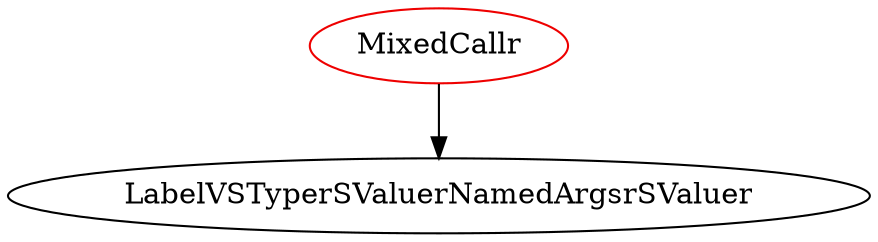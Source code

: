 digraph mixedcallr{
MixedCallr -> LabelVSTyperSValuerNamedArgsrSValuer;
MixedCallr	[shape=oval, color=red2, label="MixedCallr"];
}
